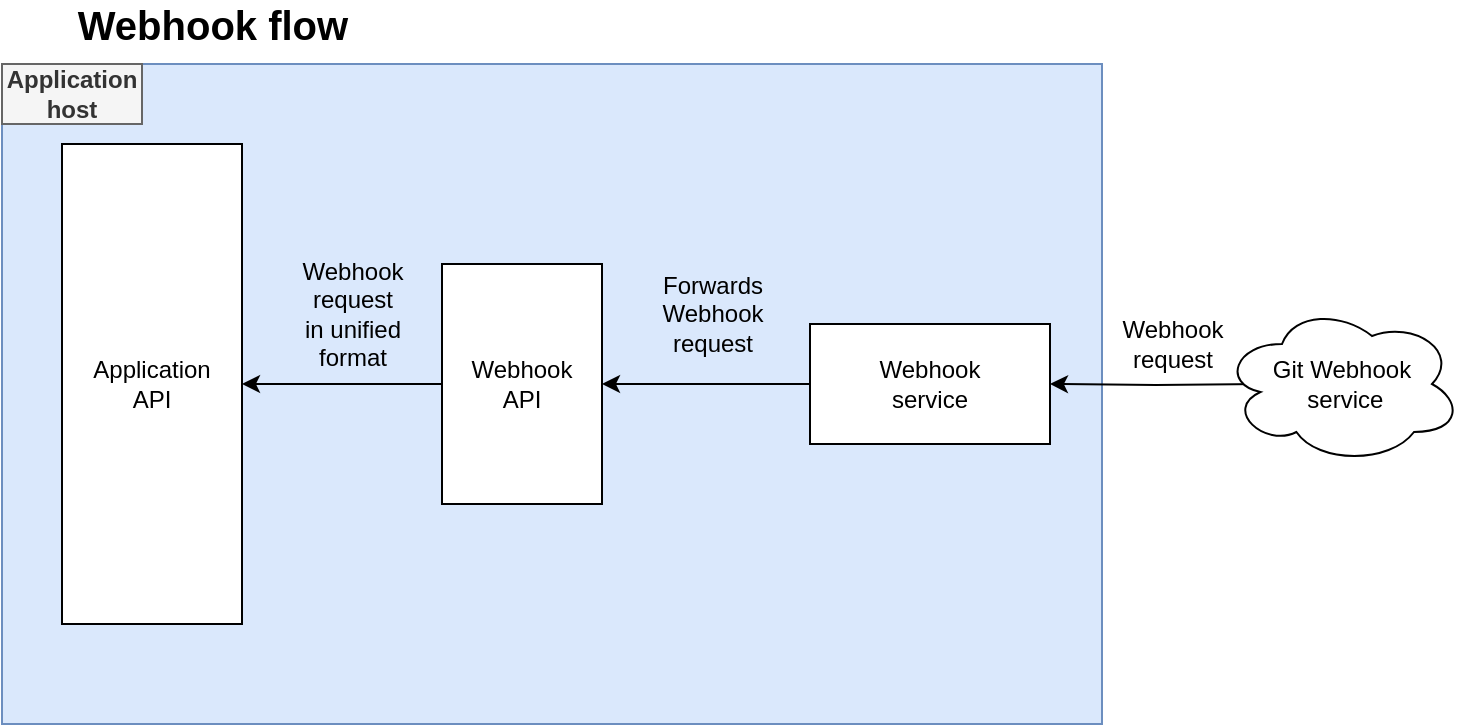 <mxfile version="14.2.9" type="device"><diagram id="Af5R0DJpcU4YYX-LW0jh" name="Page-1"><mxGraphModel dx="1185" dy="588" grid="1" gridSize="10" guides="1" tooltips="1" connect="1" arrows="1" fold="1" page="1" pageScale="1" pageWidth="827" pageHeight="1169" math="0" shadow="0"><root><mxCell id="0"/><mxCell id="1" parent="0"/><mxCell id="MLCgJl1CmFUpAZKLLV9z-12" value="" style="rounded=0;whiteSpace=wrap;html=1;fillColor=#dae8fc;strokeColor=#6c8ebf;" vertex="1" parent="1"><mxGeometry x="30" y="80" width="550" height="330" as="geometry"/></mxCell><mxCell id="MLCgJl1CmFUpAZKLLV9z-3" style="edgeStyle=orthogonalEdgeStyle;rounded=0;orthogonalLoop=1;jettySize=auto;html=1;entryX=1;entryY=0.5;entryDx=0;entryDy=0;" edge="1" parent="1" target="MLCgJl1CmFUpAZKLLV9z-2"><mxGeometry relative="1" as="geometry"><mxPoint x="660" y="240" as="sourcePoint"/></mxGeometry></mxCell><mxCell id="MLCgJl1CmFUpAZKLLV9z-1" value="Git Webhook&lt;br&gt;&amp;nbsp;service" style="ellipse;shape=cloud;whiteSpace=wrap;html=1;" vertex="1" parent="1"><mxGeometry x="640" y="200" width="120" height="80" as="geometry"/></mxCell><mxCell id="MLCgJl1CmFUpAZKLLV9z-6" style="edgeStyle=orthogonalEdgeStyle;rounded=0;orthogonalLoop=1;jettySize=auto;html=1;entryX=1;entryY=0.5;entryDx=0;entryDy=0;" edge="1" parent="1" source="MLCgJl1CmFUpAZKLLV9z-2" target="MLCgJl1CmFUpAZKLLV9z-5"><mxGeometry relative="1" as="geometry"/></mxCell><mxCell id="MLCgJl1CmFUpAZKLLV9z-2" value="Webhook&lt;br&gt;service" style="rounded=0;whiteSpace=wrap;html=1;" vertex="1" parent="1"><mxGeometry x="434" y="210" width="120" height="60" as="geometry"/></mxCell><mxCell id="MLCgJl1CmFUpAZKLLV9z-4" value="Webhook&lt;br&gt;request" style="text;html=1;align=center;verticalAlign=middle;resizable=0;points=[];autosize=1;" vertex="1" parent="1"><mxGeometry x="580" y="205" width="70" height="30" as="geometry"/></mxCell><mxCell id="MLCgJl1CmFUpAZKLLV9z-9" style="edgeStyle=orthogonalEdgeStyle;rounded=0;orthogonalLoop=1;jettySize=auto;html=1;entryX=1;entryY=0.5;entryDx=0;entryDy=0;" edge="1" parent="1" source="MLCgJl1CmFUpAZKLLV9z-5" target="MLCgJl1CmFUpAZKLLV9z-8"><mxGeometry relative="1" as="geometry"/></mxCell><mxCell id="MLCgJl1CmFUpAZKLLV9z-5" value="Webhook&lt;br&gt;API" style="rounded=0;whiteSpace=wrap;html=1;" vertex="1" parent="1"><mxGeometry x="250" y="180" width="80" height="120" as="geometry"/></mxCell><mxCell id="MLCgJl1CmFUpAZKLLV9z-7" value="Forwards&lt;br&gt;Webhook&lt;br&gt;request" style="text;html=1;align=center;verticalAlign=middle;resizable=0;points=[];autosize=1;" vertex="1" parent="1"><mxGeometry x="350" y="180" width="70" height="50" as="geometry"/></mxCell><mxCell id="MLCgJl1CmFUpAZKLLV9z-8" value="Application&lt;br&gt;API" style="rounded=0;whiteSpace=wrap;html=1;" vertex="1" parent="1"><mxGeometry x="60" y="120" width="90" height="240" as="geometry"/></mxCell><mxCell id="MLCgJl1CmFUpAZKLLV9z-10" value="Webhook&lt;br&gt;request&lt;br&gt;in unified&lt;br&gt;format" style="text;html=1;align=center;verticalAlign=middle;resizable=0;points=[];autosize=1;" vertex="1" parent="1"><mxGeometry x="170" y="175" width="70" height="60" as="geometry"/></mxCell><mxCell id="MLCgJl1CmFUpAZKLLV9z-11" value="&lt;font style=&quot;font-size: 20px&quot;&gt;&lt;b&gt;Webhook flow&lt;/b&gt;&lt;/font&gt;" style="text;html=1;align=center;verticalAlign=middle;resizable=0;points=[];autosize=1;" vertex="1" parent="1"><mxGeometry x="60" y="50" width="150" height="20" as="geometry"/></mxCell><mxCell id="MLCgJl1CmFUpAZKLLV9z-13" value="&lt;b&gt;Application host&lt;/b&gt;" style="whiteSpace=wrap;html=1;fillColor=#f5f5f5;strokeColor=#666666;fontColor=#333333;" vertex="1" parent="1"><mxGeometry x="30" y="80" width="70" height="30" as="geometry"/></mxCell></root></mxGraphModel></diagram></mxfile>